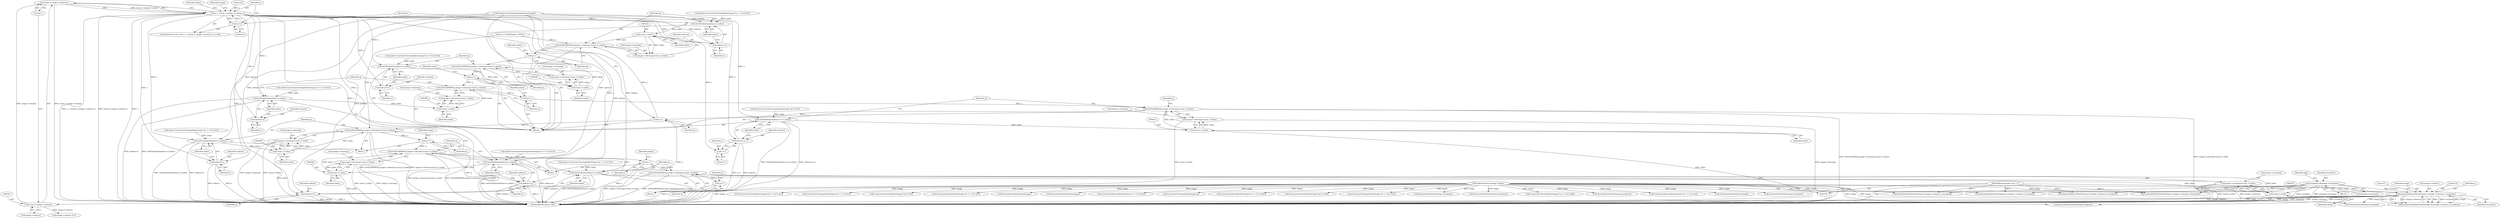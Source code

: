 digraph "1_ImageMagick_b6ae2f9e0ab13343c0281732d479757a8e8979c7@del" {
"1000301" [label="(Call,(ssize_t) image->columns-1)"];
"1000302" [label="(Call,(ssize_t) image->columns)"];
"1000275" [label="(Call,QueueAuthenticPixels(image,0,y,image->columns,1,exception))"];
"1000108" [label="(MethodParameterIn,Image *image)"];
"1000107" [label="(MethodParameterIn,ssize_t y)"];
"1000117" [label="(Call,exception=(&image->exception))"];
"1000299" [label="(Call,x < ((ssize_t) image->columns-1))"];
"1000308" [label="(Call,x+=2)"];
"1000322" [label="(Call,SetPixelIndex(indexes+x,index))"];
"1000333" [label="(Call,(ssize_t) index)"];
"1000327" [label="(Call,SetPixelRGBO(q,image->colormap+(ssize_t) index))"];
"1000336" [label="(Call,q++)"];
"1000353" [label="(Call,SetPixelRGBO(q,image->colormap+(ssize_t) index))"];
"1000362" [label="(Call,q++)"];
"1000379" [label="(Call,SetPixelRGBO(q,image->colormap+(ssize_t) index))"];
"1000388" [label="(Call,q++)"];
"1000405" [label="(Call,SetPixelRGBO(q,image->colormap+(ssize_t) index))"];
"1000416" [label="(Call,q++)"];
"1000442" [label="(Call,SetPixelRGBO(q,image->colormap+(ssize_t) index))"];
"1000451" [label="(Call,q++)"];
"1000477" [label="(Call,SetPixelRGBO(q,image->colormap+(ssize_t) index))"];
"1000486" [label="(Call,q++)"];
"1000512" [label="(Call,SetPixelRGBO(q,image->colormap+(ssize_t) index))"];
"1000521" [label="(Call,q++)"];
"1000329" [label="(Call,image->colormap+(ssize_t) index)"];
"1000323" [label="(Call,indexes+x)"];
"1000348" [label="(Call,SetPixelIndex(indexes+x,index))"];
"1000359" [label="(Call,(ssize_t) index)"];
"1000355" [label="(Call,image->colormap+(ssize_t) index)"];
"1000349" [label="(Call,indexes+x)"];
"1000374" [label="(Call,SetPixelIndex(indexes+x,index))"];
"1000385" [label="(Call,(ssize_t) index)"];
"1000381" [label="(Call,image->colormap+(ssize_t) index)"];
"1000375" [label="(Call,indexes+x)"];
"1000398" [label="(Call,SetPixelIndex(indexes+x+1,index))"];
"1000411" [label="(Call,(ssize_t) index)"];
"1000407" [label="(Call,image->colormap+(ssize_t) index)"];
"1000399" [label="(Call,indexes+x+1)"];
"1000401" [label="(Call,x+1)"];
"1000437" [label="(Call,SetPixelIndex(indexes+x,index))"];
"1000448" [label="(Call,(ssize_t) index)"];
"1000444" [label="(Call,image->colormap+(ssize_t) index)"];
"1000438" [label="(Call,indexes+x)"];
"1000472" [label="(Call,SetPixelIndex(indexes+x,index))"];
"1000483" [label="(Call,(ssize_t) index)"];
"1000479" [label="(Call,image->colormap+(ssize_t) index)"];
"1000473" [label="(Call,indexes+x)"];
"1000507" [label="(Call,SetPixelIndex(indexes+x,index))"];
"1000518" [label="(Call,(ssize_t) index)"];
"1000514" [label="(Call,image->colormap+(ssize_t) index)"];
"1000508" [label="(Call,indexes+x)"];
"1000296" [label="(Call,x=0)"];
"1000304" [label="(Call,image->columns)"];
"1000377" [label="(Identifier,x)"];
"1000520" [label="(Identifier,index)"];
"1000336" [label="(Call,q++)"];
"1000365" [label="(Identifier,index)"];
"1000275" [label="(Call,QueueAuthenticPixels(image,0,y,image->columns,1,exception))"];
"1000576" [label="(Call,ConstrainColormapIndex(image,(*p >> 4) & 0x0f))"];
"1000485" [label="(Identifier,index)"];
"1000511" [label="(Identifier,index)"];
"1000313" [label="(Identifier,index)"];
"1000443" [label="(Identifier,q)"];
"1000359" [label="(Call,(ssize_t) index)"];
"1000514" [label="(Call,image->colormap+(ssize_t) index)"];
"1000437" [label="(Call,SetPixelIndex(indexes+x,index))"];
"1000483" [label="(Call,(ssize_t) index)"];
"1000110" [label="(Block,)"];
"1000474" [label="(Identifier,indexes)"];
"1000380" [label="(Identifier,q)"];
"1000118" [label="(Identifier,exception)"];
"1000426" [label="(Block,)"];
"1000364" [label="(Call,index=ConstrainColormapIndex(image,(*p >> 2) & 0x3))"];
"1000746" [label="(Call,QueueAuthenticPixels(image,0,y,image->columns,1,exception))"];
"1000348" [label="(Call,SetPixelIndex(indexes+x,index))"];
"1000266" [label="(Call,SyncAuthenticPixels(image,exception))"];
"1000524" [label="(Identifier,p)"];
"1000450" [label="(Identifier,index)"];
"1000422" [label="(Identifier,image)"];
"1000307" [label="(Literal,1)"];
"1000478" [label="(Identifier,q)"];
"1000391" [label="(Identifier,index)"];
"1000291" [label="(Call,indexes=GetAuthenticIndexQueue(image))"];
"1000351" [label="(Identifier,x)"];
"1000340" [label="(Call,ConstrainColormapIndex(image,(*p >> 4) & 0x3))"];
"1000355" [label="(Call,image->colormap+(ssize_t) index)"];
"1000302" [label="(Call,(ssize_t) image->columns)"];
"1000107" [label="(MethodParameterIn,ssize_t y)"];
"1000555" [label="(Call,GetAuthenticIndexQueue(image))"];
"1000363" [label="(Identifier,q)"];
"1000356" [label="(Call,image->colormap)"];
"1000405" [label="(Call,SetPixelRGBO(q,image->colormap+(ssize_t) index))"];
"1000387" [label="(Identifier,index)"];
"1000737" [label="(Call,SyncAuthenticPixels(image,exception))"];
"1000401" [label="(Call,x+1)"];
"1000293" [label="(Call,GetAuthenticIndexQueue(image))"];
"1000382" [label="(Call,image->colormap)"];
"1000475" [label="(Identifier,x)"];
"1000337" [label="(Identifier,q)"];
"1000464" [label="(Call,ConstrainColormapIndex(image,(*p >> 4) & 0x3))"];
"1000349" [label="(Call,indexes+x)"];
"1000499" [label="(Call,ConstrainColormapIndex(image,(*p >> 2) & 0x3))"];
"1000677" [label="(Call,QueueAuthenticPixels(image,0,y,image->columns,1,exception))"];
"1000448" [label="(Call,(ssize_t) index)"];
"1000442" [label="(Call,SetPixelRGBO(q,image->colormap+(ssize_t) index))"];
"1000461" [label="(Block,)"];
"1000403" [label="(Literal,1)"];
"1000476" [label="(Identifier,index)"];
"1000283" [label="(Identifier,exception)"];
"1000402" [label="(Identifier,x)"];
"1000492" [label="(Identifier,image)"];
"1000392" [label="(Call,ConstrainColormapIndex(image,(*p) & 0x3))"];
"1000309" [label="(Identifier,x)"];
"1000366" [label="(Call,ConstrainColormapIndex(image,(*p >> 2) & 0x3))"];
"1000273" [label="(Call,q=QueueAuthenticPixels(image,0,y,image->columns,1,exception))"];
"1000480" [label="(Call,image->colormap)"];
"1000339" [label="(Identifier,index)"];
"1000451" [label="(Call,q++)"];
"1000439" [label="(Identifier,indexes)"];
"1000329" [label="(Call,image->colormap+(ssize_t) index)"];
"1000335" [label="(Identifier,index)"];
"1000518" [label="(Call,(ssize_t) index)"];
"1000108" [label="(MethodParameterIn,Image *image)"];
"1000440" [label="(Identifier,x)"];
"1000374" [label="(Call,SetPixelIndex(indexes+x,index))"];
"1000308" [label="(Call,x+=2)"];
"1000408" [label="(Call,image->colormap)"];
"1000124" [label="(Identifier,bpp)"];
"1000522" [label="(Identifier,q)"];
"1000310" [label="(Literal,2)"];
"1000398" [label="(Call,SetPixelIndex(indexes+x+1,index))"];
"1000427" [label="(Call,index=ConstrainColormapIndex(image,(*p >> 6) & 0x3))"];
"1000381" [label="(Call,image->colormap+(ssize_t) index)"];
"1000295" [label="(ControlStructure,for (x=0; x < ((ssize_t) image->columns-1); x+=2))"];
"1000695" [label="(Call,GetAuthenticIndexQueue(image))"];
"1000361" [label="(Identifier,index)"];
"1000285" [label="(Call,q == (PixelPacket *) NULL)"];
"1000148" [label="(Call,GetAuthenticIndexQueue(image))"];
"1000322" [label="(Call,SetPixelIndex(indexes+x,index))"];
"1000429" [label="(Call,ConstrainColormapIndex(image,(*p >> 6) & 0x3))"];
"1000362" [label="(Call,q++)"];
"1000411" [label="(Call,(ssize_t) index)"];
"1000513" [label="(Identifier,q)"];
"1000477" [label="(Call,SetPixelRGBO(q,image->colormap+(ssize_t) index))"];
"1000324" [label="(Identifier,indexes)"];
"1000282" [label="(Literal,1)"];
"1000441" [label="(Identifier,index)"];
"1000417" [label="(Identifier,q)"];
"1000713" [label="(Call,ConstrainColormapIndex(image,*p))"];
"1000639" [label="(Call,ConstrainColormapIndex(image,(*p >> 4) & 0x0f))"];
"1000327" [label="(Call,SetPixelRGBO(q,image->colormap+(ssize_t) index))"];
"1000117" [label="(Call,exception=(&image->exception))"];
"1000390" [label="(Call,index=ConstrainColormapIndex(image,(*p) & 0x3))"];
"1000452" [label="(Identifier,q)"];
"1000497" [label="(Call,index=ConstrainColormapIndex(image,(*p >> 2) & 0x3))"];
"1000376" [label="(Identifier,indexes)"];
"1000496" [label="(Block,)"];
"1000325" [label="(Identifier,x)"];
"1000472" [label="(Call,SetPixelIndex(indexes+x,index))"];
"1000415" [label="(Identifier,p)"];
"1000521" [label="(Call,q++)"];
"1000379" [label="(Call,SetPixelRGBO(q,image->colormap+(ssize_t) index))"];
"1000300" [label="(Identifier,x)"];
"1000510" [label="(Identifier,x)"];
"1000353" [label="(Call,SetPixelRGBO(q,image->colormap+(ssize_t) index))"];
"1000473" [label="(Call,indexes+x)"];
"1000299" [label="(Call,x < ((ssize_t) image->columns-1))"];
"1000602" [label="(Call,ConstrainColormapIndex(image,(*p) & 0x0f))"];
"1000444" [label="(Call,image->colormap+(ssize_t) index)"];
"1000375" [label="(Call,indexes+x)"];
"1000399" [label="(Call,indexes+x+1)"];
"1000509" [label="(Identifier,indexes)"];
"1000314" [label="(Call,ConstrainColormapIndex(image,(*p >> 6) & 0x3))"];
"1000400" [label="(Identifier,indexes)"];
"1000276" [label="(Identifier,image)"];
"1000515" [label="(Call,image->colormap)"];
"1000312" [label="(Call,index=ConstrainColormapIndex(image,(*p >> 6) & 0x3))"];
"1000350" [label="(Identifier,indexes)"];
"1000354" [label="(Identifier,q)"];
"1000330" [label="(Call,image->colormap)"];
"1000512" [label="(Call,SetPixelRGBO(q,image->colormap+(ssize_t) index))"];
"1000445" [label="(Call,image->colormap)"];
"1000420" [label="(Call,image->columns % 4)"];
"1000279" [label="(Call,image->columns)"];
"1000388" [label="(Call,q++)"];
"1000119" [label="(Call,&image->exception)"];
"1000413" [label="(Identifier,index)"];
"1000507" [label="(Call,SetPixelIndex(indexes+x,index))"];
"1000338" [label="(Call,index=ConstrainColormapIndex(image,(*p >> 4) & 0x3))"];
"1000378" [label="(Identifier,index)"];
"1000527" [label="(Call,SyncAuthenticPixels(image,exception))"];
"1000389" [label="(Identifier,q)"];
"1000803" [label="(MethodReturn,static void)"];
"1000508" [label="(Call,indexes+x)"];
"1000328" [label="(Identifier,q)"];
"1000333" [label="(Call,(ssize_t) index)"];
"1000326" [label="(Identifier,index)"];
"1000323" [label="(Call,indexes+x)"];
"1000438" [label="(Call,indexes+x)"];
"1000407" [label="(Call,image->colormap+(ssize_t) index)"];
"1000537" [label="(Call,QueueAuthenticPixels(image,0,y,image->columns,1,exception))"];
"1000479" [label="(Call,image->colormap+(ssize_t) index)"];
"1000352" [label="(Identifier,index)"];
"1000277" [label="(Literal,0)"];
"1000406" [label="(Identifier,q)"];
"1000130" [label="(Call,QueueAuthenticPixels(image,0,y,image->columns,1,exception))"];
"1000487" [label="(Identifier,q)"];
"1000278" [label="(Identifier,y)"];
"1000311" [label="(Block,)"];
"1000457" [label="(Identifier,image)"];
"1000416" [label="(Call,q++)"];
"1000385" [label="(Call,(ssize_t) index)"];
"1000301" [label="(Call,(ssize_t) image->columns-1)"];
"1000404" [label="(Identifier,index)"];
"1000798" [label="(Call,SyncAuthenticPixels(image,exception))"];
"1000667" [label="(Call,SyncAuthenticPixels(image,exception))"];
"1000462" [label="(Call,index=ConstrainColormapIndex(image,(*p >> 4) & 0x3))"];
"1000486" [label="(Call,q++)"];
"1000301" -> "1000299"  [label="AST: "];
"1000301" -> "1000307"  [label="CFG: "];
"1000302" -> "1000301"  [label="AST: "];
"1000307" -> "1000301"  [label="AST: "];
"1000299" -> "1000301"  [label="CFG: "];
"1000301" -> "1000803"  [label="DDG: (ssize_t) image->columns"];
"1000301" -> "1000299"  [label="DDG: (ssize_t) image->columns"];
"1000301" -> "1000299"  [label="DDG: 1"];
"1000302" -> "1000301"  [label="DDG: image->columns"];
"1000302" -> "1000304"  [label="CFG: "];
"1000303" -> "1000302"  [label="AST: "];
"1000304" -> "1000302"  [label="AST: "];
"1000307" -> "1000302"  [label="CFG: "];
"1000275" -> "1000302"  [label="DDG: image->columns"];
"1000302" -> "1000420"  [label="DDG: image->columns"];
"1000275" -> "1000273"  [label="AST: "];
"1000275" -> "1000283"  [label="CFG: "];
"1000276" -> "1000275"  [label="AST: "];
"1000277" -> "1000275"  [label="AST: "];
"1000278" -> "1000275"  [label="AST: "];
"1000279" -> "1000275"  [label="AST: "];
"1000282" -> "1000275"  [label="AST: "];
"1000283" -> "1000275"  [label="AST: "];
"1000273" -> "1000275"  [label="CFG: "];
"1000275" -> "1000803"  [label="DDG: y"];
"1000275" -> "1000803"  [label="DDG: image"];
"1000275" -> "1000803"  [label="DDG: exception"];
"1000275" -> "1000803"  [label="DDG: image->columns"];
"1000275" -> "1000273"  [label="DDG: y"];
"1000275" -> "1000273"  [label="DDG: exception"];
"1000275" -> "1000273"  [label="DDG: image"];
"1000275" -> "1000273"  [label="DDG: 0"];
"1000275" -> "1000273"  [label="DDG: 1"];
"1000275" -> "1000273"  [label="DDG: image->columns"];
"1000108" -> "1000275"  [label="DDG: image"];
"1000107" -> "1000275"  [label="DDG: y"];
"1000117" -> "1000275"  [label="DDG: exception"];
"1000275" -> "1000293"  [label="DDG: image"];
"1000275" -> "1000527"  [label="DDG: exception"];
"1000108" -> "1000105"  [label="AST: "];
"1000108" -> "1000803"  [label="DDG: image"];
"1000108" -> "1000130"  [label="DDG: image"];
"1000108" -> "1000148"  [label="DDG: image"];
"1000108" -> "1000266"  [label="DDG: image"];
"1000108" -> "1000293"  [label="DDG: image"];
"1000108" -> "1000314"  [label="DDG: image"];
"1000108" -> "1000340"  [label="DDG: image"];
"1000108" -> "1000366"  [label="DDG: image"];
"1000108" -> "1000392"  [label="DDG: image"];
"1000108" -> "1000429"  [label="DDG: image"];
"1000108" -> "1000464"  [label="DDG: image"];
"1000108" -> "1000499"  [label="DDG: image"];
"1000108" -> "1000527"  [label="DDG: image"];
"1000108" -> "1000537"  [label="DDG: image"];
"1000108" -> "1000555"  [label="DDG: image"];
"1000108" -> "1000576"  [label="DDG: image"];
"1000108" -> "1000602"  [label="DDG: image"];
"1000108" -> "1000639"  [label="DDG: image"];
"1000108" -> "1000667"  [label="DDG: image"];
"1000108" -> "1000677"  [label="DDG: image"];
"1000108" -> "1000695"  [label="DDG: image"];
"1000108" -> "1000713"  [label="DDG: image"];
"1000108" -> "1000737"  [label="DDG: image"];
"1000108" -> "1000746"  [label="DDG: image"];
"1000108" -> "1000798"  [label="DDG: image"];
"1000107" -> "1000105"  [label="AST: "];
"1000107" -> "1000803"  [label="DDG: y"];
"1000107" -> "1000130"  [label="DDG: y"];
"1000107" -> "1000537"  [label="DDG: y"];
"1000107" -> "1000677"  [label="DDG: y"];
"1000107" -> "1000746"  [label="DDG: y"];
"1000117" -> "1000110"  [label="AST: "];
"1000117" -> "1000119"  [label="CFG: "];
"1000118" -> "1000117"  [label="AST: "];
"1000119" -> "1000117"  [label="AST: "];
"1000124" -> "1000117"  [label="CFG: "];
"1000117" -> "1000803"  [label="DDG: exception"];
"1000117" -> "1000803"  [label="DDG: &image->exception"];
"1000117" -> "1000130"  [label="DDG: exception"];
"1000117" -> "1000537"  [label="DDG: exception"];
"1000117" -> "1000677"  [label="DDG: exception"];
"1000117" -> "1000746"  [label="DDG: exception"];
"1000299" -> "1000295"  [label="AST: "];
"1000300" -> "1000299"  [label="AST: "];
"1000313" -> "1000299"  [label="CFG: "];
"1000422" -> "1000299"  [label="CFG: "];
"1000299" -> "1000803"  [label="DDG: x < ((ssize_t) image->columns-1)"];
"1000299" -> "1000803"  [label="DDG: (ssize_t) image->columns-1"];
"1000299" -> "1000803"  [label="DDG: x"];
"1000308" -> "1000299"  [label="DDG: x"];
"1000296" -> "1000299"  [label="DDG: x"];
"1000299" -> "1000308"  [label="DDG: x"];
"1000299" -> "1000322"  [label="DDG: x"];
"1000299" -> "1000323"  [label="DDG: x"];
"1000299" -> "1000348"  [label="DDG: x"];
"1000299" -> "1000349"  [label="DDG: x"];
"1000299" -> "1000374"  [label="DDG: x"];
"1000299" -> "1000375"  [label="DDG: x"];
"1000299" -> "1000398"  [label="DDG: x"];
"1000299" -> "1000399"  [label="DDG: x"];
"1000299" -> "1000401"  [label="DDG: x"];
"1000299" -> "1000437"  [label="DDG: x"];
"1000299" -> "1000438"  [label="DDG: x"];
"1000299" -> "1000472"  [label="DDG: x"];
"1000299" -> "1000473"  [label="DDG: x"];
"1000299" -> "1000507"  [label="DDG: x"];
"1000299" -> "1000508"  [label="DDG: x"];
"1000308" -> "1000295"  [label="AST: "];
"1000308" -> "1000310"  [label="CFG: "];
"1000309" -> "1000308"  [label="AST: "];
"1000310" -> "1000308"  [label="AST: "];
"1000300" -> "1000308"  [label="CFG: "];
"1000322" -> "1000311"  [label="AST: "];
"1000322" -> "1000326"  [label="CFG: "];
"1000323" -> "1000322"  [label="AST: "];
"1000326" -> "1000322"  [label="AST: "];
"1000328" -> "1000322"  [label="CFG: "];
"1000291" -> "1000322"  [label="DDG: indexes"];
"1000312" -> "1000322"  [label="DDG: index"];
"1000322" -> "1000333"  [label="DDG: index"];
"1000333" -> "1000329"  [label="AST: "];
"1000333" -> "1000335"  [label="CFG: "];
"1000334" -> "1000333"  [label="AST: "];
"1000335" -> "1000333"  [label="AST: "];
"1000329" -> "1000333"  [label="CFG: "];
"1000333" -> "1000327"  [label="DDG: index"];
"1000333" -> "1000329"  [label="DDG: index"];
"1000327" -> "1000311"  [label="AST: "];
"1000327" -> "1000329"  [label="CFG: "];
"1000328" -> "1000327"  [label="AST: "];
"1000329" -> "1000327"  [label="AST: "];
"1000337" -> "1000327"  [label="CFG: "];
"1000285" -> "1000327"  [label="DDG: q"];
"1000416" -> "1000327"  [label="DDG: q"];
"1000327" -> "1000336"  [label="DDG: q"];
"1000336" -> "1000311"  [label="AST: "];
"1000336" -> "1000337"  [label="CFG: "];
"1000337" -> "1000336"  [label="AST: "];
"1000339" -> "1000336"  [label="CFG: "];
"1000336" -> "1000353"  [label="DDG: q"];
"1000353" -> "1000311"  [label="AST: "];
"1000353" -> "1000355"  [label="CFG: "];
"1000354" -> "1000353"  [label="AST: "];
"1000355" -> "1000353"  [label="AST: "];
"1000363" -> "1000353"  [label="CFG: "];
"1000359" -> "1000353"  [label="DDG: index"];
"1000353" -> "1000362"  [label="DDG: q"];
"1000362" -> "1000311"  [label="AST: "];
"1000362" -> "1000363"  [label="CFG: "];
"1000363" -> "1000362"  [label="AST: "];
"1000365" -> "1000362"  [label="CFG: "];
"1000362" -> "1000379"  [label="DDG: q"];
"1000379" -> "1000311"  [label="AST: "];
"1000379" -> "1000381"  [label="CFG: "];
"1000380" -> "1000379"  [label="AST: "];
"1000381" -> "1000379"  [label="AST: "];
"1000389" -> "1000379"  [label="CFG: "];
"1000385" -> "1000379"  [label="DDG: index"];
"1000379" -> "1000388"  [label="DDG: q"];
"1000388" -> "1000311"  [label="AST: "];
"1000388" -> "1000389"  [label="CFG: "];
"1000389" -> "1000388"  [label="AST: "];
"1000391" -> "1000388"  [label="CFG: "];
"1000388" -> "1000405"  [label="DDG: q"];
"1000405" -> "1000311"  [label="AST: "];
"1000405" -> "1000407"  [label="CFG: "];
"1000406" -> "1000405"  [label="AST: "];
"1000407" -> "1000405"  [label="AST: "];
"1000415" -> "1000405"  [label="CFG: "];
"1000405" -> "1000803"  [label="DDG: SetPixelRGBO(q,image->colormap+(ssize_t) index)"];
"1000405" -> "1000803"  [label="DDG: image->colormap+(ssize_t) index"];
"1000411" -> "1000405"  [label="DDG: index"];
"1000405" -> "1000416"  [label="DDG: q"];
"1000416" -> "1000311"  [label="AST: "];
"1000416" -> "1000417"  [label="CFG: "];
"1000417" -> "1000416"  [label="AST: "];
"1000309" -> "1000416"  [label="CFG: "];
"1000416" -> "1000803"  [label="DDG: q"];
"1000416" -> "1000442"  [label="DDG: q"];
"1000442" -> "1000426"  [label="AST: "];
"1000442" -> "1000444"  [label="CFG: "];
"1000443" -> "1000442"  [label="AST: "];
"1000444" -> "1000442"  [label="AST: "];
"1000452" -> "1000442"  [label="CFG: "];
"1000442" -> "1000803"  [label="DDG: SetPixelRGBO(q,image->colormap+(ssize_t) index)"];
"1000442" -> "1000803"  [label="DDG: image->colormap+(ssize_t) index"];
"1000285" -> "1000442"  [label="DDG: q"];
"1000448" -> "1000442"  [label="DDG: index"];
"1000442" -> "1000451"  [label="DDG: q"];
"1000451" -> "1000426"  [label="AST: "];
"1000451" -> "1000452"  [label="CFG: "];
"1000452" -> "1000451"  [label="AST: "];
"1000457" -> "1000451"  [label="CFG: "];
"1000451" -> "1000803"  [label="DDG: q"];
"1000451" -> "1000477"  [label="DDG: q"];
"1000477" -> "1000461"  [label="AST: "];
"1000477" -> "1000479"  [label="CFG: "];
"1000478" -> "1000477"  [label="AST: "];
"1000479" -> "1000477"  [label="AST: "];
"1000487" -> "1000477"  [label="CFG: "];
"1000477" -> "1000803"  [label="DDG: image->colormap+(ssize_t) index"];
"1000477" -> "1000803"  [label="DDG: SetPixelRGBO(q,image->colormap+(ssize_t) index)"];
"1000483" -> "1000477"  [label="DDG: index"];
"1000477" -> "1000486"  [label="DDG: q"];
"1000486" -> "1000461"  [label="AST: "];
"1000486" -> "1000487"  [label="CFG: "];
"1000487" -> "1000486"  [label="AST: "];
"1000492" -> "1000486"  [label="CFG: "];
"1000486" -> "1000803"  [label="DDG: q"];
"1000486" -> "1000512"  [label="DDG: q"];
"1000512" -> "1000496"  [label="AST: "];
"1000512" -> "1000514"  [label="CFG: "];
"1000513" -> "1000512"  [label="AST: "];
"1000514" -> "1000512"  [label="AST: "];
"1000522" -> "1000512"  [label="CFG: "];
"1000512" -> "1000803"  [label="DDG: image->colormap+(ssize_t) index"];
"1000512" -> "1000803"  [label="DDG: SetPixelRGBO(q,image->colormap+(ssize_t) index)"];
"1000518" -> "1000512"  [label="DDG: index"];
"1000512" -> "1000521"  [label="DDG: q"];
"1000521" -> "1000496"  [label="AST: "];
"1000521" -> "1000522"  [label="CFG: "];
"1000522" -> "1000521"  [label="AST: "];
"1000524" -> "1000521"  [label="CFG: "];
"1000521" -> "1000803"  [label="DDG: q"];
"1000330" -> "1000329"  [label="AST: "];
"1000323" -> "1000325"  [label="CFG: "];
"1000324" -> "1000323"  [label="AST: "];
"1000325" -> "1000323"  [label="AST: "];
"1000326" -> "1000323"  [label="CFG: "];
"1000291" -> "1000323"  [label="DDG: indexes"];
"1000348" -> "1000311"  [label="AST: "];
"1000348" -> "1000352"  [label="CFG: "];
"1000349" -> "1000348"  [label="AST: "];
"1000352" -> "1000348"  [label="AST: "];
"1000354" -> "1000348"  [label="CFG: "];
"1000338" -> "1000348"  [label="DDG: index"];
"1000348" -> "1000359"  [label="DDG: index"];
"1000359" -> "1000355"  [label="AST: "];
"1000359" -> "1000361"  [label="CFG: "];
"1000360" -> "1000359"  [label="AST: "];
"1000361" -> "1000359"  [label="AST: "];
"1000355" -> "1000359"  [label="CFG: "];
"1000359" -> "1000355"  [label="DDG: index"];
"1000356" -> "1000355"  [label="AST: "];
"1000349" -> "1000351"  [label="CFG: "];
"1000350" -> "1000349"  [label="AST: "];
"1000351" -> "1000349"  [label="AST: "];
"1000352" -> "1000349"  [label="CFG: "];
"1000374" -> "1000311"  [label="AST: "];
"1000374" -> "1000378"  [label="CFG: "];
"1000375" -> "1000374"  [label="AST: "];
"1000378" -> "1000374"  [label="AST: "];
"1000380" -> "1000374"  [label="CFG: "];
"1000374" -> "1000803"  [label="DDG: indexes+x"];
"1000374" -> "1000803"  [label="DDG: SetPixelIndex(indexes+x,index)"];
"1000364" -> "1000374"  [label="DDG: index"];
"1000374" -> "1000385"  [label="DDG: index"];
"1000385" -> "1000381"  [label="AST: "];
"1000385" -> "1000387"  [label="CFG: "];
"1000386" -> "1000385"  [label="AST: "];
"1000387" -> "1000385"  [label="AST: "];
"1000381" -> "1000385"  [label="CFG: "];
"1000385" -> "1000381"  [label="DDG: index"];
"1000382" -> "1000381"  [label="AST: "];
"1000375" -> "1000377"  [label="CFG: "];
"1000376" -> "1000375"  [label="AST: "];
"1000377" -> "1000375"  [label="AST: "];
"1000378" -> "1000375"  [label="CFG: "];
"1000398" -> "1000311"  [label="AST: "];
"1000398" -> "1000404"  [label="CFG: "];
"1000399" -> "1000398"  [label="AST: "];
"1000404" -> "1000398"  [label="AST: "];
"1000406" -> "1000398"  [label="CFG: "];
"1000398" -> "1000803"  [label="DDG: SetPixelIndex(indexes+x+1,index)"];
"1000398" -> "1000803"  [label="DDG: indexes+x+1"];
"1000390" -> "1000398"  [label="DDG: index"];
"1000398" -> "1000411"  [label="DDG: index"];
"1000411" -> "1000407"  [label="AST: "];
"1000411" -> "1000413"  [label="CFG: "];
"1000412" -> "1000411"  [label="AST: "];
"1000413" -> "1000411"  [label="AST: "];
"1000407" -> "1000411"  [label="CFG: "];
"1000411" -> "1000803"  [label="DDG: index"];
"1000411" -> "1000407"  [label="DDG: index"];
"1000408" -> "1000407"  [label="AST: "];
"1000407" -> "1000803"  [label="DDG: (ssize_t) index"];
"1000407" -> "1000803"  [label="DDG: image->colormap"];
"1000399" -> "1000401"  [label="CFG: "];
"1000400" -> "1000399"  [label="AST: "];
"1000401" -> "1000399"  [label="AST: "];
"1000404" -> "1000399"  [label="CFG: "];
"1000399" -> "1000803"  [label="DDG: x+1"];
"1000399" -> "1000803"  [label="DDG: indexes"];
"1000401" -> "1000403"  [label="CFG: "];
"1000402" -> "1000401"  [label="AST: "];
"1000403" -> "1000401"  [label="AST: "];
"1000437" -> "1000426"  [label="AST: "];
"1000437" -> "1000441"  [label="CFG: "];
"1000438" -> "1000437"  [label="AST: "];
"1000441" -> "1000437"  [label="AST: "];
"1000443" -> "1000437"  [label="CFG: "];
"1000437" -> "1000803"  [label="DDG: SetPixelIndex(indexes+x,index)"];
"1000437" -> "1000803"  [label="DDG: indexes+x"];
"1000291" -> "1000437"  [label="DDG: indexes"];
"1000427" -> "1000437"  [label="DDG: index"];
"1000437" -> "1000448"  [label="DDG: index"];
"1000448" -> "1000444"  [label="AST: "];
"1000448" -> "1000450"  [label="CFG: "];
"1000449" -> "1000448"  [label="AST: "];
"1000450" -> "1000448"  [label="AST: "];
"1000444" -> "1000448"  [label="CFG: "];
"1000448" -> "1000803"  [label="DDG: index"];
"1000448" -> "1000444"  [label="DDG: index"];
"1000445" -> "1000444"  [label="AST: "];
"1000444" -> "1000803"  [label="DDG: image->colormap"];
"1000444" -> "1000803"  [label="DDG: (ssize_t) index"];
"1000438" -> "1000440"  [label="CFG: "];
"1000439" -> "1000438"  [label="AST: "];
"1000440" -> "1000438"  [label="AST: "];
"1000441" -> "1000438"  [label="CFG: "];
"1000438" -> "1000803"  [label="DDG: x"];
"1000438" -> "1000803"  [label="DDG: indexes"];
"1000291" -> "1000438"  [label="DDG: indexes"];
"1000472" -> "1000461"  [label="AST: "];
"1000472" -> "1000476"  [label="CFG: "];
"1000473" -> "1000472"  [label="AST: "];
"1000476" -> "1000472"  [label="AST: "];
"1000478" -> "1000472"  [label="CFG: "];
"1000472" -> "1000803"  [label="DDG: SetPixelIndex(indexes+x,index)"];
"1000472" -> "1000803"  [label="DDG: indexes+x"];
"1000291" -> "1000472"  [label="DDG: indexes"];
"1000462" -> "1000472"  [label="DDG: index"];
"1000472" -> "1000483"  [label="DDG: index"];
"1000483" -> "1000479"  [label="AST: "];
"1000483" -> "1000485"  [label="CFG: "];
"1000484" -> "1000483"  [label="AST: "];
"1000485" -> "1000483"  [label="AST: "];
"1000479" -> "1000483"  [label="CFG: "];
"1000483" -> "1000803"  [label="DDG: index"];
"1000483" -> "1000479"  [label="DDG: index"];
"1000480" -> "1000479"  [label="AST: "];
"1000479" -> "1000803"  [label="DDG: (ssize_t) index"];
"1000479" -> "1000803"  [label="DDG: image->colormap"];
"1000473" -> "1000475"  [label="CFG: "];
"1000474" -> "1000473"  [label="AST: "];
"1000475" -> "1000473"  [label="AST: "];
"1000476" -> "1000473"  [label="CFG: "];
"1000473" -> "1000803"  [label="DDG: indexes"];
"1000473" -> "1000803"  [label="DDG: x"];
"1000291" -> "1000473"  [label="DDG: indexes"];
"1000507" -> "1000496"  [label="AST: "];
"1000507" -> "1000511"  [label="CFG: "];
"1000508" -> "1000507"  [label="AST: "];
"1000511" -> "1000507"  [label="AST: "];
"1000513" -> "1000507"  [label="CFG: "];
"1000507" -> "1000803"  [label="DDG: SetPixelIndex(indexes+x,index)"];
"1000507" -> "1000803"  [label="DDG: indexes+x"];
"1000291" -> "1000507"  [label="DDG: indexes"];
"1000497" -> "1000507"  [label="DDG: index"];
"1000507" -> "1000518"  [label="DDG: index"];
"1000518" -> "1000514"  [label="AST: "];
"1000518" -> "1000520"  [label="CFG: "];
"1000519" -> "1000518"  [label="AST: "];
"1000520" -> "1000518"  [label="AST: "];
"1000514" -> "1000518"  [label="CFG: "];
"1000518" -> "1000803"  [label="DDG: index"];
"1000518" -> "1000514"  [label="DDG: index"];
"1000515" -> "1000514"  [label="AST: "];
"1000514" -> "1000803"  [label="DDG: (ssize_t) index"];
"1000514" -> "1000803"  [label="DDG: image->colormap"];
"1000508" -> "1000510"  [label="CFG: "];
"1000509" -> "1000508"  [label="AST: "];
"1000510" -> "1000508"  [label="AST: "];
"1000511" -> "1000508"  [label="CFG: "];
"1000508" -> "1000803"  [label="DDG: indexes"];
"1000508" -> "1000803"  [label="DDG: x"];
"1000291" -> "1000508"  [label="DDG: indexes"];
}
